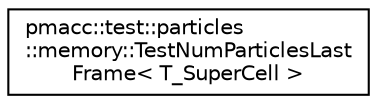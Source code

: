 digraph "Graphical Class Hierarchy"
{
 // LATEX_PDF_SIZE
  edge [fontname="Helvetica",fontsize="10",labelfontname="Helvetica",labelfontsize="10"];
  node [fontname="Helvetica",fontsize="10",shape=record];
  rankdir="LR";
  Node0 [label="pmacc::test::particles\l::memory::TestNumParticlesLast\lFrame\< T_SuperCell \>",height=0.2,width=0.4,color="black", fillcolor="white", style="filled",URL="$structpmacc_1_1test_1_1particles_1_1memory_1_1_test_num_particles_last_frame.html",tooltip=" "];
}
